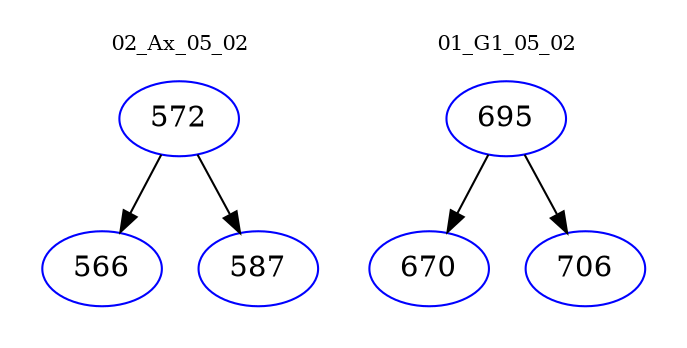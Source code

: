 digraph{
subgraph cluster_0 {
color = white
label = "02_Ax_05_02";
fontsize=10;
T0_572 [label="572", color="blue"]
T0_572 -> T0_566 [color="black"]
T0_566 [label="566", color="blue"]
T0_572 -> T0_587 [color="black"]
T0_587 [label="587", color="blue"]
}
subgraph cluster_1 {
color = white
label = "01_G1_05_02";
fontsize=10;
T1_695 [label="695", color="blue"]
T1_695 -> T1_670 [color="black"]
T1_670 [label="670", color="blue"]
T1_695 -> T1_706 [color="black"]
T1_706 [label="706", color="blue"]
}
}

